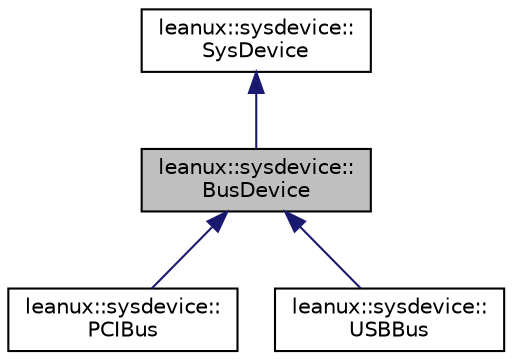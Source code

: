 digraph "leanux::sysdevice::BusDevice"
{
 // LATEX_PDF_SIZE
  bgcolor="transparent";
  edge [fontname="Helvetica",fontsize="10",labelfontname="Helvetica",labelfontsize="10"];
  node [fontname="Helvetica",fontsize="10",shape=record];
  Node1 [label="leanux::sysdevice::\lBusDevice",height=0.2,width=0.4,color="black", fillcolor="grey75", style="filled", fontcolor="black",tooltip="Generic bus device."];
  Node2 -> Node1 [dir="back",color="midnightblue",fontsize="10",style="solid",fontname="Helvetica"];
  Node2 [label="leanux::sysdevice::\lSysDevice",height=0.2,width=0.4,color="black",URL="$classleanux_1_1sysdevice_1_1SysDevice.html",tooltip="Generic SysDevice, utility class for device detection from a SysDevicePath."];
  Node1 -> Node3 [dir="back",color="midnightblue",fontsize="10",style="solid",fontname="Helvetica"];
  Node3 [label="leanux::sysdevice::\lPCIBus",height=0.2,width=0.4,color="black",URL="$classleanux_1_1sysdevice_1_1PCIBus.html",tooltip="Say yes to PCI busses."];
  Node1 -> Node4 [dir="back",color="midnightblue",fontsize="10",style="solid",fontname="Helvetica"];
  Node4 [label="leanux::sysdevice::\lUSBBus",height=0.2,width=0.4,color="black",URL="$classleanux_1_1sysdevice_1_1USBBus.html",tooltip="Say yes to USB busses."];
}
